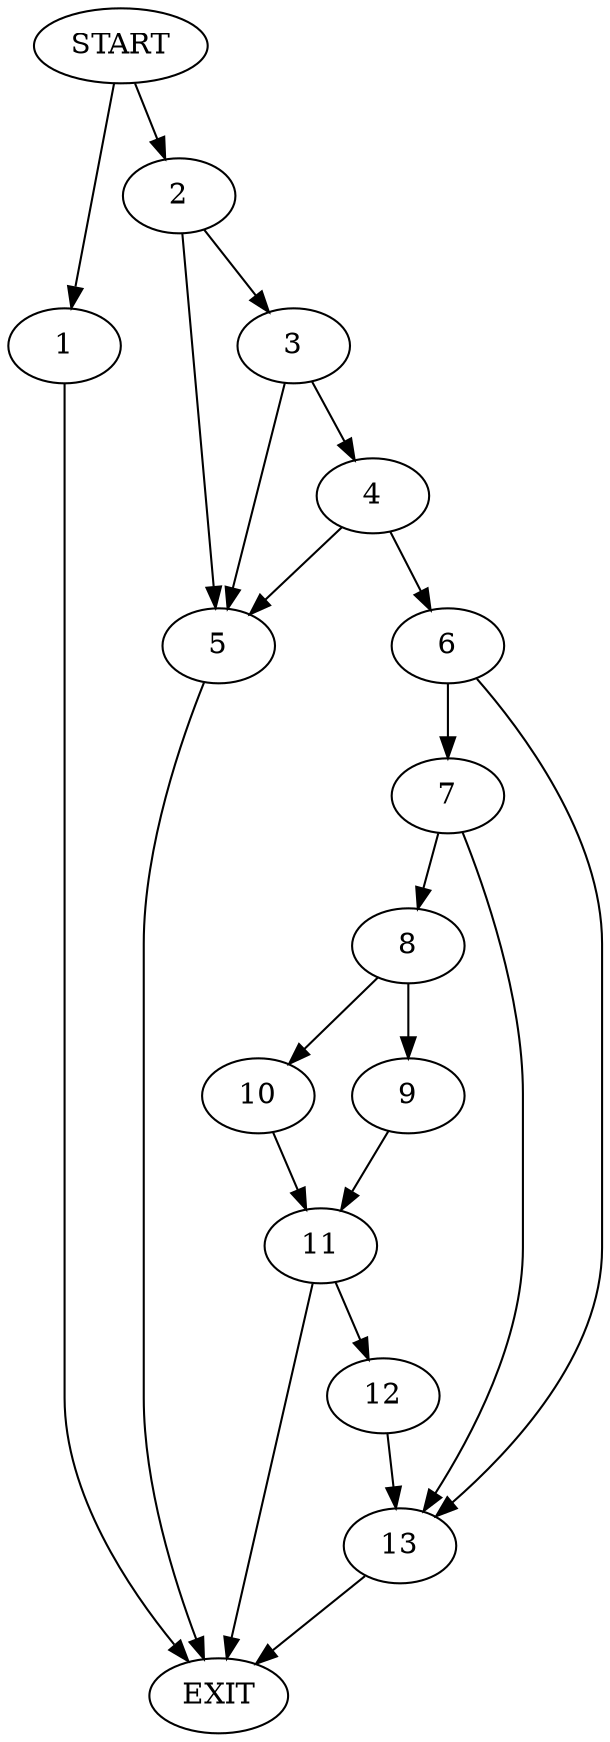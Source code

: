 digraph { 
0 [label="START"];
1;
2;
3;
4;
5;
6;
7;
8;
9;
10;
11;
12;
13;
14[label="EXIT"];
0 -> 1;
0 -> 2;
1 -> 14;
2 -> 5;
2 -> 3;
3 -> 5;
3 -> 4;
4 -> 5;
4 -> 6;
5 -> 14;
6 -> 7;
6 -> 13;
7 -> 13;
7 -> 8;
8 -> 9;
8 -> 10;
9 -> 11;
10 -> 11;
11 -> 14;
11 -> 12;
12 -> 13;
13 -> 14;
}